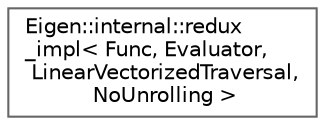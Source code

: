 digraph "Graphical Class Hierarchy"
{
 // LATEX_PDF_SIZE
  bgcolor="transparent";
  edge [fontname=Helvetica,fontsize=10,labelfontname=Helvetica,labelfontsize=10];
  node [fontname=Helvetica,fontsize=10,shape=box,height=0.2,width=0.4];
  rankdir="LR";
  Node0 [id="Node000000",label="Eigen::internal::redux\l_impl\< Func, Evaluator,\l LinearVectorizedTraversal,\l NoUnrolling \>",height=0.2,width=0.4,color="grey40", fillcolor="white", style="filled",URL="$structEigen_1_1internal_1_1redux__impl_3_01Func_00_01Evaluator_00_01LinearVectorizedTraversal_00_01NoUnrolling_01_4.html",tooltip=" "];
}

